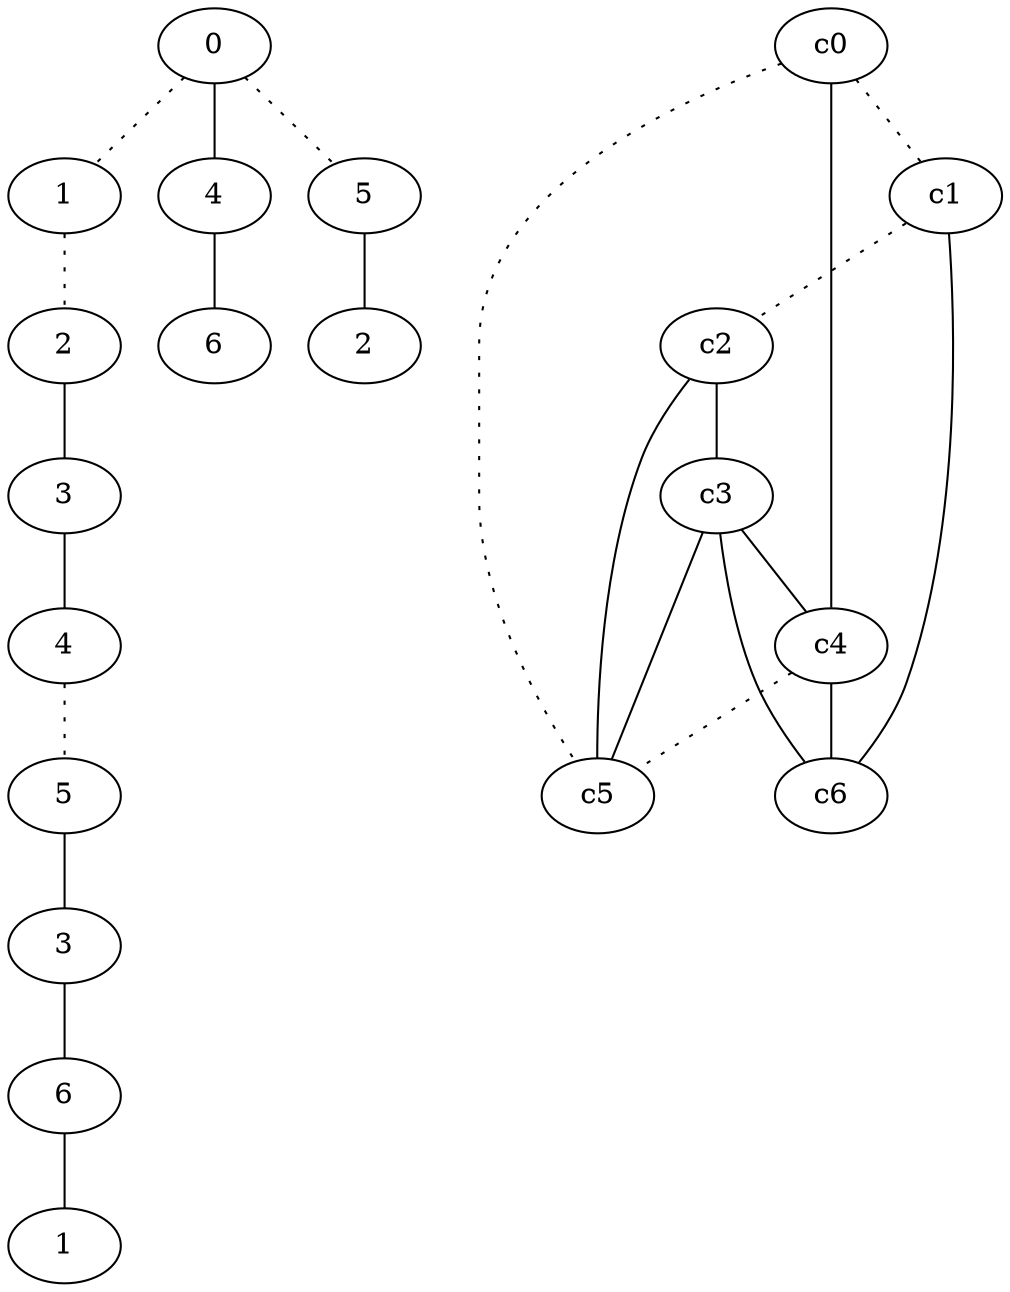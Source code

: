 graph {
a0[label=0];
a1[label=1];
a2[label=2];
a3[label=3];
a4[label=4];
a5[label=5];
a6[label=3];
a7[label=6];
a8[label=1];
a9[label=4];
a10[label=6];
a11[label=5];
a12[label=2];
a0 -- a1 [style=dotted];
a0 -- a9;
a0 -- a11 [style=dotted];
a1 -- a2 [style=dotted];
a2 -- a3;
a3 -- a4;
a4 -- a5 [style=dotted];
a5 -- a6;
a6 -- a7;
a7 -- a8;
a9 -- a10;
a11 -- a12;
c0 -- c1 [style=dotted];
c0 -- c4;
c0 -- c5 [style=dotted];
c1 -- c2 [style=dotted];
c1 -- c6;
c2 -- c3;
c2 -- c5;
c3 -- c4;
c3 -- c5;
c3 -- c6;
c4 -- c5 [style=dotted];
c4 -- c6;
}
